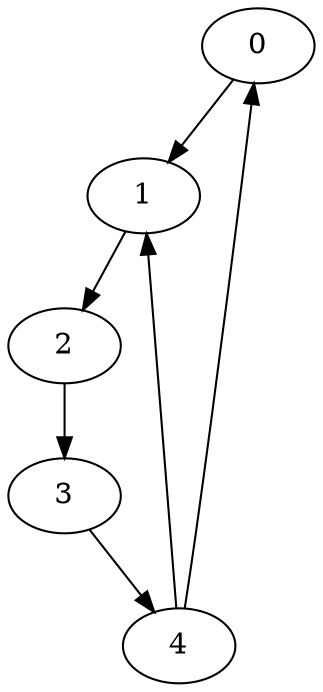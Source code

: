 digraph returnBlockedByOneWayTown {
   0;
   1;
   2;
   3;
   4;
   0 -> 1 [village=exampleVillage, name=roadOA; heightLimit = 3; weight = 30; primaryType = sideStreet; secondaryType=tunnel;];
   1 -> 2 [village=exampleVillage, name=roadAB; heightLimit =10; weight = 40; primaryType = sideStreet; secondaryType=oneWayStreet;];
   2 -> 3 [village=exampleVillage, name = roadBC; heightLimit= 10; weight = 60; primaryType = mainStreet; secondaryType =none;];
   3 -> 4 [village=exampleVillage, name= roadCD; heightLimit = 10; weight = 40; primaryType = mainStreet; secondaryType= none;];
   4 -> 0 [village=exampleVillage, name= roadDO; heightLimit = 10; weight = 50; primaryType = mainStreet; secondaryType= none;];
   4 -> 1 [village=exampleVillage, name= roadDB; heightLimit = 10; weight = 80; primaryType = mainStreet; secondaryType= none;];
}
